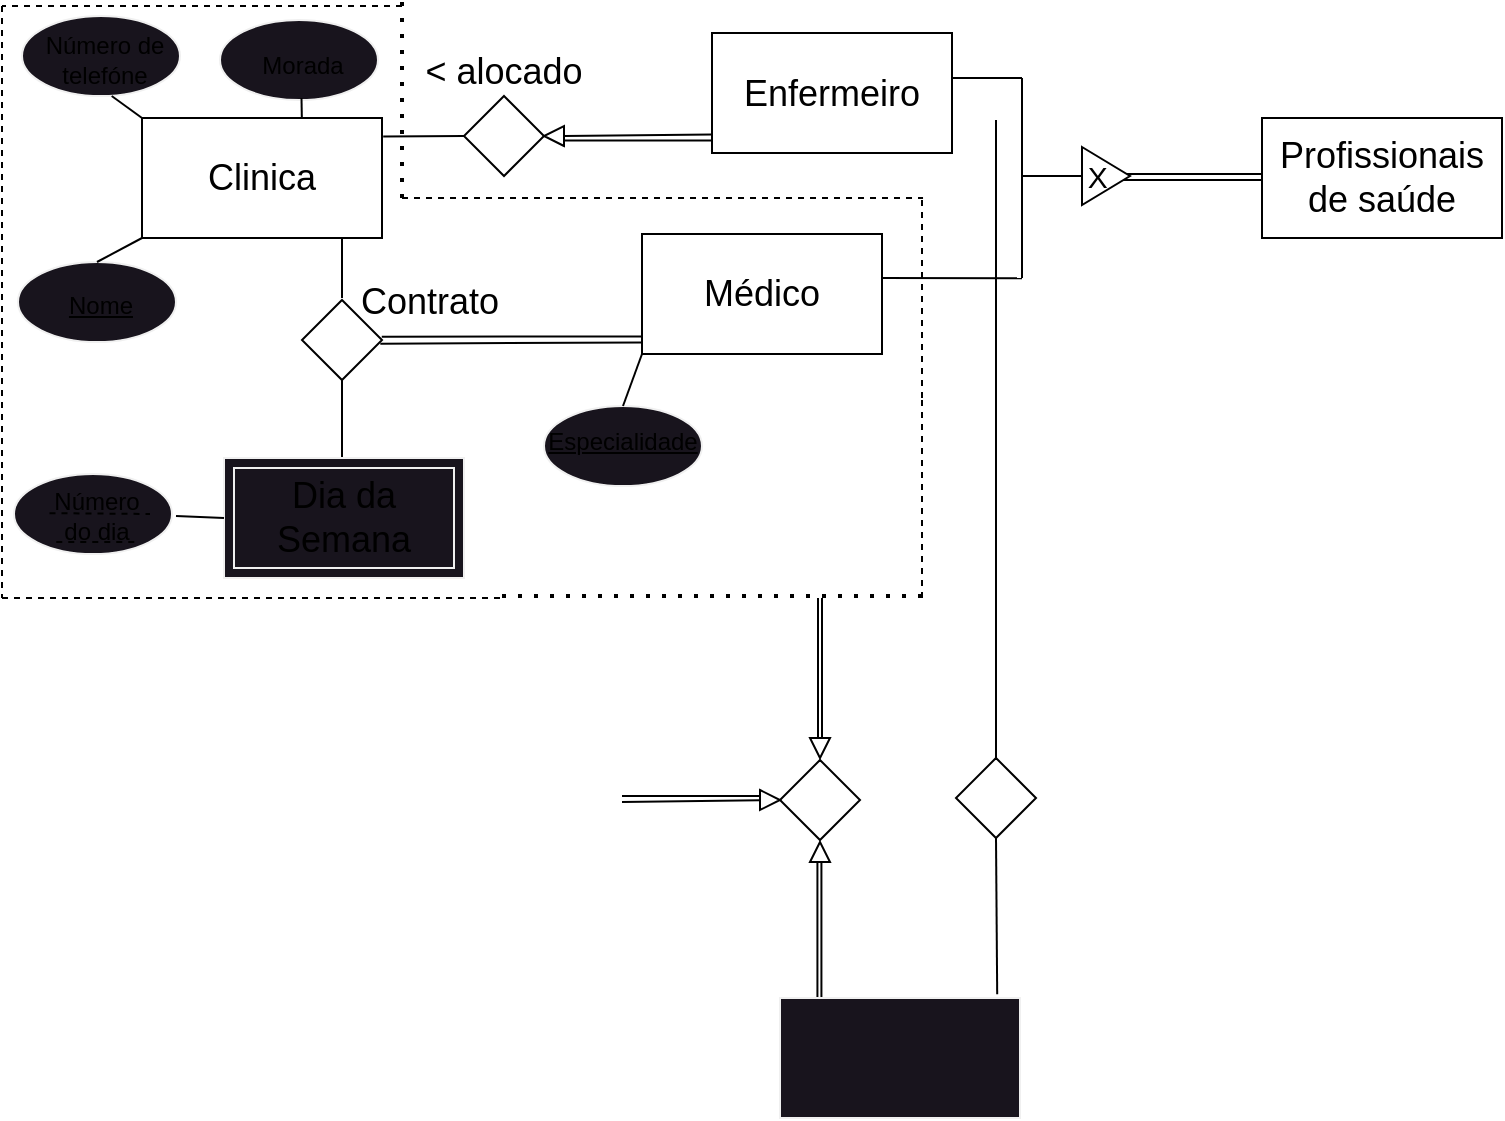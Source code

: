 <mxfile>
    <diagram id="Vmk2Yes_UuU7IunLGzfF" name="Page-1">
        <mxGraphModel dx="648" dy="374" grid="1" gridSize="10" guides="1" tooltips="1" connect="1" arrows="1" fold="1" page="1" pageScale="1" pageWidth="850" pageHeight="1100" math="0" shadow="0">
            <root>
                <mxCell id="0"/>
                <mxCell id="1" parent="0"/>
                <mxCell id="2" value="" style="endArrow=none;html=1;" edge="1" parent="1">
                    <mxGeometry width="50" height="50" relative="1" as="geometry">
                        <mxPoint x="570" y="88" as="sourcePoint"/>
                        <mxPoint x="640" y="88" as="targetPoint"/>
                    </mxGeometry>
                </mxCell>
                <mxCell id="3" value="" style="endArrow=none;html=1;" edge="1" parent="1">
                    <mxGeometry width="50" height="50" relative="1" as="geometry">
                        <mxPoint x="570" y="91" as="sourcePoint"/>
                        <mxPoint x="640" y="91" as="targetPoint"/>
                    </mxGeometry>
                </mxCell>
                <mxCell id="4" value="" style="endArrow=none;html=1;exitX=0.997;exitY=0.458;exitDx=0;exitDy=0;exitPerimeter=0;" edge="1" parent="1" source="15">
                    <mxGeometry width="50" height="50" relative="1" as="geometry">
                        <mxPoint x="230" y="169.21" as="sourcePoint"/>
                        <mxPoint x="330" y="169.21" as="targetPoint"/>
                    </mxGeometry>
                </mxCell>
                <mxCell id="5" value="" style="endArrow=none;html=1;exitX=0.979;exitY=0.546;exitDx=0;exitDy=0;exitPerimeter=0;" edge="1" parent="1" source="15">
                    <mxGeometry width="50" height="50" relative="1" as="geometry">
                        <mxPoint x="230" y="172.21" as="sourcePoint"/>
                        <mxPoint x="330" y="172.21" as="targetPoint"/>
                    </mxGeometry>
                </mxCell>
                <mxCell id="6" value="&lt;font style=&quot;font-size: 18px;&quot;&gt;Clinica&lt;/font&gt;" style="rounded=0;whiteSpace=wrap;html=1;" vertex="1" parent="1">
                    <mxGeometry x="80" y="60" width="120" height="60" as="geometry"/>
                </mxCell>
                <mxCell id="7" value="&lt;span style=&quot;font-size: 18px;&quot;&gt;Profissionais&lt;br&gt;de saúde&lt;br&gt;&lt;/span&gt;" style="rounded=0;whiteSpace=wrap;html=1;" vertex="1" parent="1">
                    <mxGeometry x="640" y="60" width="120" height="60" as="geometry"/>
                </mxCell>
                <mxCell id="8" value="&lt;font style=&quot;font-size: 15px;&quot;&gt;X&amp;nbsp;&amp;nbsp;&lt;/font&gt;" style="triangle;whiteSpace=wrap;html=1;fontSize=18;" vertex="1" parent="1">
                    <mxGeometry x="550" y="74.5" width="24" height="29" as="geometry"/>
                </mxCell>
                <mxCell id="9" value="" style="endArrow=none;html=1;fontSize=13;entryX=0;entryY=0.5;entryDx=0;entryDy=0;" edge="1" parent="1" target="8">
                    <mxGeometry width="50" height="50" relative="1" as="geometry">
                        <mxPoint x="520" y="89" as="sourcePoint"/>
                        <mxPoint x="500" y="60" as="targetPoint"/>
                    </mxGeometry>
                </mxCell>
                <mxCell id="10" value="" style="endArrow=none;html=1;fontSize=13;" edge="1" parent="1">
                    <mxGeometry width="50" height="50" relative="1" as="geometry">
                        <mxPoint x="520" y="140" as="sourcePoint"/>
                        <mxPoint x="520" y="40" as="targetPoint"/>
                    </mxGeometry>
                </mxCell>
                <mxCell id="11" value="" style="endArrow=none;html=1;fontSize=13;" edge="1" parent="1">
                    <mxGeometry width="50" height="50" relative="1" as="geometry">
                        <mxPoint x="450" y="140" as="sourcePoint"/>
                        <mxPoint x="520" y="140.177" as="targetPoint"/>
                    </mxGeometry>
                </mxCell>
                <mxCell id="12" value="" style="endArrow=none;html=1;fontSize=13;" edge="1" parent="1">
                    <mxGeometry width="50" height="50" relative="1" as="geometry">
                        <mxPoint x="480" y="40" as="sourcePoint"/>
                        <mxPoint x="520" y="40" as="targetPoint"/>
                    </mxGeometry>
                </mxCell>
                <mxCell id="13" value="&lt;font style=&quot;font-size: 18px;&quot;&gt;Enfermeiro&lt;/font&gt;" style="rounded=0;whiteSpace=wrap;html=1;fontSize=13;" vertex="1" parent="1">
                    <mxGeometry x="365" y="17.5" width="120" height="60" as="geometry"/>
                </mxCell>
                <mxCell id="14" value="&lt;font style=&quot;font-size: 18px;&quot;&gt;Médico&lt;/font&gt;" style="rounded=0;whiteSpace=wrap;html=1;fontSize=13;" vertex="1" parent="1">
                    <mxGeometry x="330" y="118" width="120" height="60" as="geometry"/>
                </mxCell>
                <mxCell id="15" value="" style="rhombus;whiteSpace=wrap;html=1;fontSize=18;" vertex="1" parent="1">
                    <mxGeometry x="160" y="151" width="40" height="40" as="geometry"/>
                </mxCell>
                <mxCell id="20" style="edgeStyle=none;html=1;fontSize=18;" edge="1" parent="1" source="16">
                    <mxGeometry relative="1" as="geometry">
                        <mxPoint x="260" y="70" as="targetPoint"/>
                    </mxGeometry>
                </mxCell>
                <mxCell id="16" value="" style="rhombus;whiteSpace=wrap;html=1;fontSize=18;" vertex="1" parent="1">
                    <mxGeometry x="241" y="49" width="40" height="40" as="geometry"/>
                </mxCell>
                <mxCell id="18" value="" style="endArrow=none;html=1;startArrow=none;" edge="1" parent="1" source="23">
                    <mxGeometry width="50" height="50" relative="1" as="geometry">
                        <mxPoint x="280" y="68" as="sourcePoint"/>
                        <mxPoint x="365" y="68.21" as="targetPoint"/>
                    </mxGeometry>
                </mxCell>
                <mxCell id="19" value="" style="endArrow=none;html=1;exitX=0.1;exitY=0.279;exitDx=0;exitDy=0;exitPerimeter=0;" edge="1" parent="1" source="23">
                    <mxGeometry width="50" height="50" relative="1" as="geometry">
                        <mxPoint x="291" y="72" as="sourcePoint"/>
                        <mxPoint x="365" y="71.21" as="targetPoint"/>
                    </mxGeometry>
                </mxCell>
                <mxCell id="21" value="" style="endArrow=none;html=1;fontSize=18;" edge="1" parent="1">
                    <mxGeometry width="50" height="50" relative="1" as="geometry">
                        <mxPoint x="180" y="120" as="sourcePoint"/>
                        <mxPoint x="180" y="150" as="targetPoint"/>
                    </mxGeometry>
                </mxCell>
                <mxCell id="22" value="" style="endArrow=none;html=1;fontSize=18;entryX=0;entryY=0.5;entryDx=0;entryDy=0;exitX=1.005;exitY=0.155;exitDx=0;exitDy=0;exitPerimeter=0;" edge="1" parent="1" source="6" target="16">
                    <mxGeometry width="50" height="50" relative="1" as="geometry">
                        <mxPoint x="210" y="110" as="sourcePoint"/>
                        <mxPoint x="260" y="60" as="targetPoint"/>
                    </mxGeometry>
                </mxCell>
                <mxCell id="23" value="" style="triangle;whiteSpace=wrap;html=1;fontSize=18;direction=west;fillColor=#FFFFFF;" vertex="1" parent="1">
                    <mxGeometry x="281" y="64" width="10" height="10" as="geometry"/>
                </mxCell>
                <mxCell id="25" value="&amp;lt; alocado" style="text;html=1;strokeColor=none;fillColor=none;align=center;verticalAlign=middle;whiteSpace=wrap;rounded=0;fontSize=18;" vertex="1" parent="1">
                    <mxGeometry x="216" y="21.5" width="90" height="30" as="geometry"/>
                </mxCell>
                <mxCell id="26" value="Contrato" style="text;html=1;strokeColor=none;fillColor=none;align=center;verticalAlign=middle;whiteSpace=wrap;rounded=0;fontSize=18;" vertex="1" parent="1">
                    <mxGeometry x="179" y="137" width="90" height="30" as="geometry"/>
                </mxCell>
                <mxCell id="27" value="" style="endArrow=none;html=1;fontSize=18;entryX=0.5;entryY=1;entryDx=0;entryDy=0;" edge="1" parent="1" target="15">
                    <mxGeometry width="50" height="50" relative="1" as="geometry">
                        <mxPoint x="180" y="230" as="sourcePoint"/>
                        <mxPoint x="220" y="70" as="targetPoint"/>
                    </mxGeometry>
                </mxCell>
                <mxCell id="31" value="&lt;font style=&quot;font-size: 12px;&quot;&gt;&lt;br&gt;&lt;/font&gt;" style="ellipse;whiteSpace=wrap;html=1;strokeColor=#F0F0F0;fontSize=18;fillColor=#18141D;" vertex="1" parent="1">
                    <mxGeometry x="20" y="9" width="79" height="40" as="geometry"/>
                </mxCell>
                <mxCell id="32" value="Número de&lt;br&gt;telefóne" style="text;html=1;strokeColor=none;fillColor=none;align=center;verticalAlign=middle;whiteSpace=wrap;rounded=0;fontSize=12;" vertex="1" parent="1">
                    <mxGeometry x="20.5" y="16" width="80.5" height="30" as="geometry"/>
                </mxCell>
                <mxCell id="33" value="" style="endArrow=none;html=1;fontSize=12;entryX=0.551;entryY=1.099;entryDx=0;entryDy=0;exitX=0;exitY=0;exitDx=0;exitDy=0;entryPerimeter=0;" edge="1" parent="1" source="6" target="32">
                    <mxGeometry width="50" height="50" relative="1" as="geometry">
                        <mxPoint x="170" y="150" as="sourcePoint"/>
                        <mxPoint x="220" y="100" as="targetPoint"/>
                    </mxGeometry>
                </mxCell>
                <mxCell id="37" value="&lt;font style=&quot;font-size: 12px;&quot;&gt;&lt;br&gt;&lt;/font&gt;" style="ellipse;whiteSpace=wrap;html=1;strokeColor=#F0F0F0;fontSize=18;fillColor=#18141D;" vertex="1" parent="1">
                    <mxGeometry x="18" y="132" width="79" height="40" as="geometry"/>
                </mxCell>
                <mxCell id="38" value="&lt;u&gt;Nome&lt;/u&gt;" style="text;html=1;strokeColor=none;fillColor=none;align=center;verticalAlign=middle;whiteSpace=wrap;rounded=0;fontSize=12;" vertex="1" parent="1">
                    <mxGeometry x="18.5" y="139" width="80.5" height="30" as="geometry"/>
                </mxCell>
                <mxCell id="40" value="" style="endArrow=none;html=1;fontSize=12;entryX=0;entryY=1;entryDx=0;entryDy=0;exitX=0.5;exitY=0;exitDx=0;exitDy=0;" edge="1" parent="1" source="37" target="6">
                    <mxGeometry width="50" height="50" relative="1" as="geometry">
                        <mxPoint x="170" y="160" as="sourcePoint"/>
                        <mxPoint x="220" y="110" as="targetPoint"/>
                    </mxGeometry>
                </mxCell>
                <mxCell id="41" value="" style="rounded=0;whiteSpace=wrap;html=1;strokeColor=#F0F0F0;fontSize=12;fillColor=#18141D;" vertex="1" parent="1">
                    <mxGeometry x="121" y="230" width="120" height="60" as="geometry"/>
                </mxCell>
                <mxCell id="42" value="Dia da Semana" style="rounded=0;whiteSpace=wrap;html=1;strokeColor=#F0F0F0;fontSize=18;fillColor=#18141D;" vertex="1" parent="1">
                    <mxGeometry x="126" y="235" width="110" height="50" as="geometry"/>
                </mxCell>
                <mxCell id="43" value="&lt;font style=&quot;font-size: 12px;&quot;&gt;&lt;br&gt;&lt;/font&gt;" style="ellipse;whiteSpace=wrap;html=1;strokeColor=#F0F0F0;fontSize=18;fillColor=#18141D;" vertex="1" parent="1">
                    <mxGeometry x="16" y="238" width="79" height="40" as="geometry"/>
                </mxCell>
                <mxCell id="44" value="Número&lt;br&gt;do dia" style="text;html=1;strokeColor=none;fillColor=none;align=center;verticalAlign=middle;whiteSpace=wrap;rounded=0;fontSize=12;" vertex="1" parent="1">
                    <mxGeometry x="16.5" y="244" width="80.5" height="30" as="geometry"/>
                </mxCell>
                <mxCell id="46" value="&lt;font style=&quot;font-size: 12px;&quot;&gt;&lt;br&gt;&lt;/font&gt;" style="ellipse;whiteSpace=wrap;html=1;strokeColor=#F0F0F0;fontSize=18;fillColor=#18141D;" vertex="1" parent="1">
                    <mxGeometry x="119" y="11" width="79" height="40" as="geometry"/>
                </mxCell>
                <mxCell id="47" value="Morada" style="text;html=1;strokeColor=none;fillColor=none;align=center;verticalAlign=middle;whiteSpace=wrap;rounded=0;fontSize=12;" vertex="1" parent="1">
                    <mxGeometry x="119.5" y="18" width="80.5" height="32" as="geometry"/>
                </mxCell>
                <mxCell id="50" value="" style="endArrow=none;html=1;fontSize=18;exitX=1;exitY=0.5;exitDx=0;exitDy=0;entryX=0;entryY=0.5;entryDx=0;entryDy=0;" edge="1" parent="1" source="44" target="41">
                    <mxGeometry width="50" height="50" relative="1" as="geometry">
                        <mxPoint x="170" y="160" as="sourcePoint"/>
                        <mxPoint x="220" y="110" as="targetPoint"/>
                    </mxGeometry>
                </mxCell>
                <mxCell id="51" value="" style="endArrow=none;html=1;fontSize=18;entryX=0.5;entryY=1;entryDx=0;entryDy=0;exitX=0.666;exitY=0.001;exitDx=0;exitDy=0;exitPerimeter=0;" edge="1" parent="1" source="6" target="47">
                    <mxGeometry width="50" height="50" relative="1" as="geometry">
                        <mxPoint x="160" y="110" as="sourcePoint"/>
                        <mxPoint x="210" y="60" as="targetPoint"/>
                    </mxGeometry>
                </mxCell>
                <mxCell id="52" value="" style="endArrow=none;dashed=1;html=1;fontSize=18;" edge="1" parent="1">
                    <mxGeometry width="50" height="50" relative="1" as="geometry">
                        <mxPoint x="33.75" y="257.58" as="sourcePoint"/>
                        <mxPoint x="84" y="258" as="targetPoint"/>
                    </mxGeometry>
                </mxCell>
                <mxCell id="53" value="" style="endArrow=none;dashed=1;html=1;fontSize=18;" edge="1" parent="1">
                    <mxGeometry width="50" height="50" relative="1" as="geometry">
                        <mxPoint x="37.13" y="272.0" as="sourcePoint"/>
                        <mxPoint x="76.38" y="272" as="targetPoint"/>
                    </mxGeometry>
                </mxCell>
                <mxCell id="54" value="" style="endArrow=none;dashed=1;html=1;fontSize=18;" edge="1" parent="1">
                    <mxGeometry width="50" height="50" relative="1" as="geometry">
                        <mxPoint x="470" y="200" as="sourcePoint"/>
                        <mxPoint x="470" y="100" as="targetPoint"/>
                    </mxGeometry>
                </mxCell>
                <mxCell id="55" value="" style="endArrow=none;dashed=1;html=1;dashPattern=1 3;strokeWidth=2;fontSize=18;" edge="1" parent="1">
                    <mxGeometry width="50" height="50" relative="1" as="geometry">
                        <mxPoint x="260" y="299" as="sourcePoint"/>
                        <mxPoint x="470" y="299" as="targetPoint"/>
                    </mxGeometry>
                </mxCell>
                <mxCell id="56" value="" style="endArrow=none;dashed=1;html=1;fontSize=18;" edge="1" parent="1">
                    <mxGeometry width="50" height="50" relative="1" as="geometry">
                        <mxPoint x="470" y="300" as="sourcePoint"/>
                        <mxPoint x="470" y="200" as="targetPoint"/>
                    </mxGeometry>
                </mxCell>
                <mxCell id="57" value="" style="endArrow=none;dashed=1;html=1;fontSize=18;" edge="1" parent="1">
                    <mxGeometry width="50" height="50" relative="1" as="geometry">
                        <mxPoint x="10" y="300" as="sourcePoint"/>
                        <mxPoint x="260" y="300" as="targetPoint"/>
                    </mxGeometry>
                </mxCell>
                <mxCell id="58" value="" style="endArrow=none;dashed=1;html=1;fontSize=18;" edge="1" parent="1">
                    <mxGeometry width="50" height="50" relative="1" as="geometry">
                        <mxPoint x="10" y="4" as="sourcePoint"/>
                        <mxPoint x="10" y="300" as="targetPoint"/>
                    </mxGeometry>
                </mxCell>
                <mxCell id="60" value="" style="endArrow=none;dashed=1;html=1;fontSize=18;" edge="1" parent="1">
                    <mxGeometry width="50" height="50" relative="1" as="geometry">
                        <mxPoint x="210" y="4" as="sourcePoint"/>
                        <mxPoint x="10" y="4" as="targetPoint"/>
                    </mxGeometry>
                </mxCell>
                <mxCell id="61" value="" style="endArrow=none;dashed=1;html=1;dashPattern=1 3;strokeWidth=2;fontSize=18;" edge="1" parent="1">
                    <mxGeometry width="50" height="50" relative="1" as="geometry">
                        <mxPoint x="210" y="100" as="sourcePoint"/>
                        <mxPoint x="210" y="2" as="targetPoint"/>
                    </mxGeometry>
                </mxCell>
                <mxCell id="62" value="" style="endArrow=none;dashed=1;html=1;fontSize=18;" edge="1" parent="1">
                    <mxGeometry width="50" height="50" relative="1" as="geometry">
                        <mxPoint x="210" y="100" as="sourcePoint"/>
                        <mxPoint x="470.514" y="100" as="targetPoint"/>
                    </mxGeometry>
                </mxCell>
                <mxCell id="65" value="&lt;font style=&quot;font-size: 12px;&quot;&gt;&lt;br&gt;&lt;/font&gt;" style="ellipse;whiteSpace=wrap;html=1;strokeColor=#F0F0F0;fontSize=18;fillColor=#18141D;" vertex="1" parent="1">
                    <mxGeometry x="281" y="204" width="79" height="40" as="geometry"/>
                </mxCell>
                <mxCell id="66" value="&lt;u&gt;Especialidade&lt;/u&gt;" style="text;html=1;strokeColor=none;fillColor=none;align=center;verticalAlign=middle;whiteSpace=wrap;rounded=0;fontSize=12;" vertex="1" parent="1">
                    <mxGeometry x="280.5" y="212" width="78.5" height="19" as="geometry"/>
                </mxCell>
                <mxCell id="67" value="" style="endArrow=none;html=1;fontSize=18;entryX=0;entryY=1;entryDx=0;entryDy=0;exitX=0.5;exitY=0;exitDx=0;exitDy=0;" edge="1" parent="1" source="65" target="14">
                    <mxGeometry width="50" height="50" relative="1" as="geometry">
                        <mxPoint x="240" y="210" as="sourcePoint"/>
                        <mxPoint x="290" y="160" as="targetPoint"/>
                    </mxGeometry>
                </mxCell>
                <mxCell id="68" value="" style="endArrow=none;html=1;fontSize=18;" edge="1" parent="1">
                    <mxGeometry width="50" height="50" relative="1" as="geometry">
                        <mxPoint x="507" y="381.771" as="sourcePoint"/>
                        <mxPoint x="507" y="61" as="targetPoint"/>
                    </mxGeometry>
                </mxCell>
                <mxCell id="69" value="" style="rhombus;whiteSpace=wrap;html=1;fontSize=18;" vertex="1" parent="1">
                    <mxGeometry x="487" y="380" width="40" height="40" as="geometry"/>
                </mxCell>
                <mxCell id="71" value="" style="rhombus;whiteSpace=wrap;html=1;fontSize=18;" vertex="1" parent="1">
                    <mxGeometry x="399" y="381" width="40" height="40" as="geometry"/>
                </mxCell>
                <mxCell id="72" value="" style="endArrow=none;html=1;fontSize=18;" edge="1" parent="1">
                    <mxGeometry width="50" height="50" relative="1" as="geometry">
                        <mxPoint x="420" y="370" as="sourcePoint"/>
                        <mxPoint x="420" y="300" as="targetPoint"/>
                    </mxGeometry>
                </mxCell>
                <mxCell id="73" value="" style="endArrow=none;html=1;fontSize=18;" edge="1" parent="1">
                    <mxGeometry width="50" height="50" relative="1" as="geometry">
                        <mxPoint x="418" y="370" as="sourcePoint"/>
                        <mxPoint x="418" y="300" as="targetPoint"/>
                    </mxGeometry>
                </mxCell>
                <mxCell id="74" value="" style="triangle;whiteSpace=wrap;html=1;fontSize=18;direction=south;fillColor=#FFFFFF;" vertex="1" parent="1">
                    <mxGeometry x="414" y="370" width="10" height="10" as="geometry"/>
                </mxCell>
                <mxCell id="75" value="" style="endArrow=none;html=1;fontSize=18;" edge="1" parent="1">
                    <mxGeometry width="50" height="50" relative="1" as="geometry">
                        <mxPoint x="419.71" y="500" as="sourcePoint"/>
                        <mxPoint x="419.71" y="430" as="targetPoint"/>
                    </mxGeometry>
                </mxCell>
                <mxCell id="76" value="" style="endArrow=none;html=1;fontSize=18;" edge="1" parent="1">
                    <mxGeometry width="50" height="50" relative="1" as="geometry">
                        <mxPoint x="417.71" y="500" as="sourcePoint"/>
                        <mxPoint x="417.71" y="430" as="targetPoint"/>
                    </mxGeometry>
                </mxCell>
                <mxCell id="77" value="" style="endArrow=none;html=1;fontSize=18;" edge="1" parent="1">
                    <mxGeometry width="50" height="50" relative="1" as="geometry">
                        <mxPoint x="320" y="399" as="sourcePoint"/>
                        <mxPoint x="390" y="399" as="targetPoint"/>
                    </mxGeometry>
                </mxCell>
                <mxCell id="78" value="" style="endArrow=none;html=1;fontSize=18;startArrow=none;" edge="1" parent="1" source="80">
                    <mxGeometry width="50" height="50" relative="1" as="geometry">
                        <mxPoint x="320" y="402" as="sourcePoint"/>
                        <mxPoint x="390" y="402" as="targetPoint"/>
                    </mxGeometry>
                </mxCell>
                <mxCell id="79" value="" style="triangle;whiteSpace=wrap;html=1;fontSize=18;direction=north;fillColor=#FFFFFF;" vertex="1" parent="1">
                    <mxGeometry x="414" y="422" width="10" height="10" as="geometry"/>
                </mxCell>
                <mxCell id="81" value="" style="endArrow=none;html=1;fontSize=18;" edge="1" parent="1" target="80">
                    <mxGeometry width="50" height="50" relative="1" as="geometry">
                        <mxPoint x="320.0" y="402.0" as="sourcePoint"/>
                        <mxPoint x="390" y="402.0" as="targetPoint"/>
                    </mxGeometry>
                </mxCell>
                <mxCell id="80" value="" style="triangle;whiteSpace=wrap;html=1;fontSize=18;direction=east;fillColor=#FFFFFF;" vertex="1" parent="1">
                    <mxGeometry x="389" y="396" width="10" height="10" as="geometry"/>
                </mxCell>
                <mxCell id="82" value="" style="rounded=0;whiteSpace=wrap;html=1;strokeColor=#F0F0F0;fontSize=18;fillColor=#18141D;" vertex="1" parent="1">
                    <mxGeometry x="399" y="500" width="120" height="60" as="geometry"/>
                </mxCell>
                <mxCell id="83" value="" style="endArrow=none;html=1;fontSize=18;entryX=0.5;entryY=1;entryDx=0;entryDy=0;exitX=0.905;exitY=-0.032;exitDx=0;exitDy=0;exitPerimeter=0;" edge="1" parent="1" source="82" target="69">
                    <mxGeometry width="50" height="50" relative="1" as="geometry">
                        <mxPoint x="210" y="450" as="sourcePoint"/>
                        <mxPoint x="260" y="400" as="targetPoint"/>
                    </mxGeometry>
                </mxCell>
            </root>
        </mxGraphModel>
    </diagram>
</mxfile>